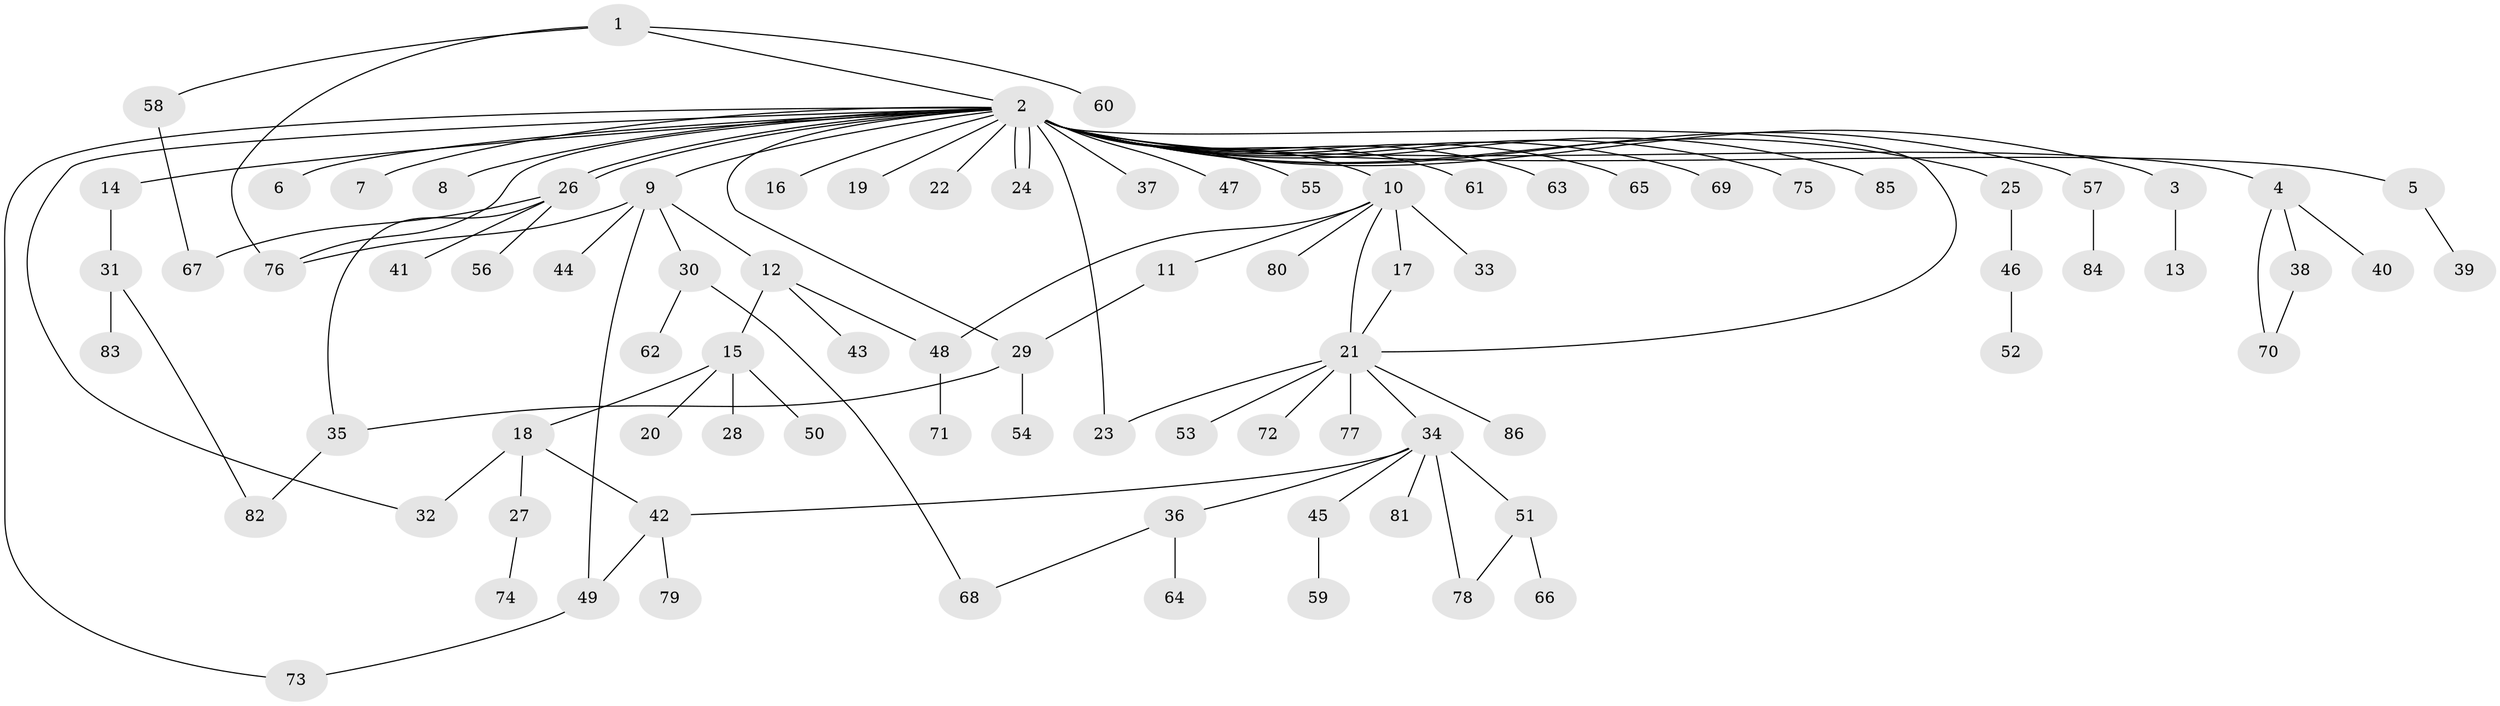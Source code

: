 // coarse degree distribution, {1: 0.6923076923076923, 22: 0.038461538461538464, 2: 0.038461538461538464, 5: 0.038461538461538464, 3: 0.11538461538461539, 4: 0.038461538461538464, 6: 0.038461538461538464}
// Generated by graph-tools (version 1.1) at 2025/36/03/04/25 23:36:50]
// undirected, 86 vertices, 104 edges
graph export_dot {
  node [color=gray90,style=filled];
  1;
  2;
  3;
  4;
  5;
  6;
  7;
  8;
  9;
  10;
  11;
  12;
  13;
  14;
  15;
  16;
  17;
  18;
  19;
  20;
  21;
  22;
  23;
  24;
  25;
  26;
  27;
  28;
  29;
  30;
  31;
  32;
  33;
  34;
  35;
  36;
  37;
  38;
  39;
  40;
  41;
  42;
  43;
  44;
  45;
  46;
  47;
  48;
  49;
  50;
  51;
  52;
  53;
  54;
  55;
  56;
  57;
  58;
  59;
  60;
  61;
  62;
  63;
  64;
  65;
  66;
  67;
  68;
  69;
  70;
  71;
  72;
  73;
  74;
  75;
  76;
  77;
  78;
  79;
  80;
  81;
  82;
  83;
  84;
  85;
  86;
  1 -- 2;
  1 -- 58;
  1 -- 60;
  1 -- 76;
  2 -- 3;
  2 -- 4;
  2 -- 5;
  2 -- 6;
  2 -- 7;
  2 -- 8;
  2 -- 9;
  2 -- 10;
  2 -- 14;
  2 -- 16;
  2 -- 19;
  2 -- 21;
  2 -- 22;
  2 -- 23;
  2 -- 24;
  2 -- 24;
  2 -- 25;
  2 -- 26;
  2 -- 26;
  2 -- 29;
  2 -- 32;
  2 -- 37;
  2 -- 47;
  2 -- 55;
  2 -- 57;
  2 -- 61;
  2 -- 63;
  2 -- 65;
  2 -- 69;
  2 -- 73;
  2 -- 75;
  2 -- 76;
  2 -- 85;
  3 -- 13;
  4 -- 38;
  4 -- 40;
  4 -- 70;
  5 -- 39;
  9 -- 12;
  9 -- 30;
  9 -- 44;
  9 -- 49;
  9 -- 76;
  10 -- 11;
  10 -- 17;
  10 -- 21;
  10 -- 33;
  10 -- 48;
  10 -- 80;
  11 -- 29;
  12 -- 15;
  12 -- 43;
  12 -- 48;
  14 -- 31;
  15 -- 18;
  15 -- 20;
  15 -- 28;
  15 -- 50;
  17 -- 21;
  18 -- 27;
  18 -- 32;
  18 -- 42;
  21 -- 23;
  21 -- 34;
  21 -- 53;
  21 -- 72;
  21 -- 77;
  21 -- 86;
  25 -- 46;
  26 -- 35;
  26 -- 41;
  26 -- 56;
  26 -- 67;
  27 -- 74;
  29 -- 35;
  29 -- 54;
  30 -- 62;
  30 -- 68;
  31 -- 82;
  31 -- 83;
  34 -- 36;
  34 -- 42;
  34 -- 45;
  34 -- 51;
  34 -- 78;
  34 -- 81;
  35 -- 82;
  36 -- 64;
  36 -- 68;
  38 -- 70;
  42 -- 49;
  42 -- 79;
  45 -- 59;
  46 -- 52;
  48 -- 71;
  49 -- 73;
  51 -- 66;
  51 -- 78;
  57 -- 84;
  58 -- 67;
}
